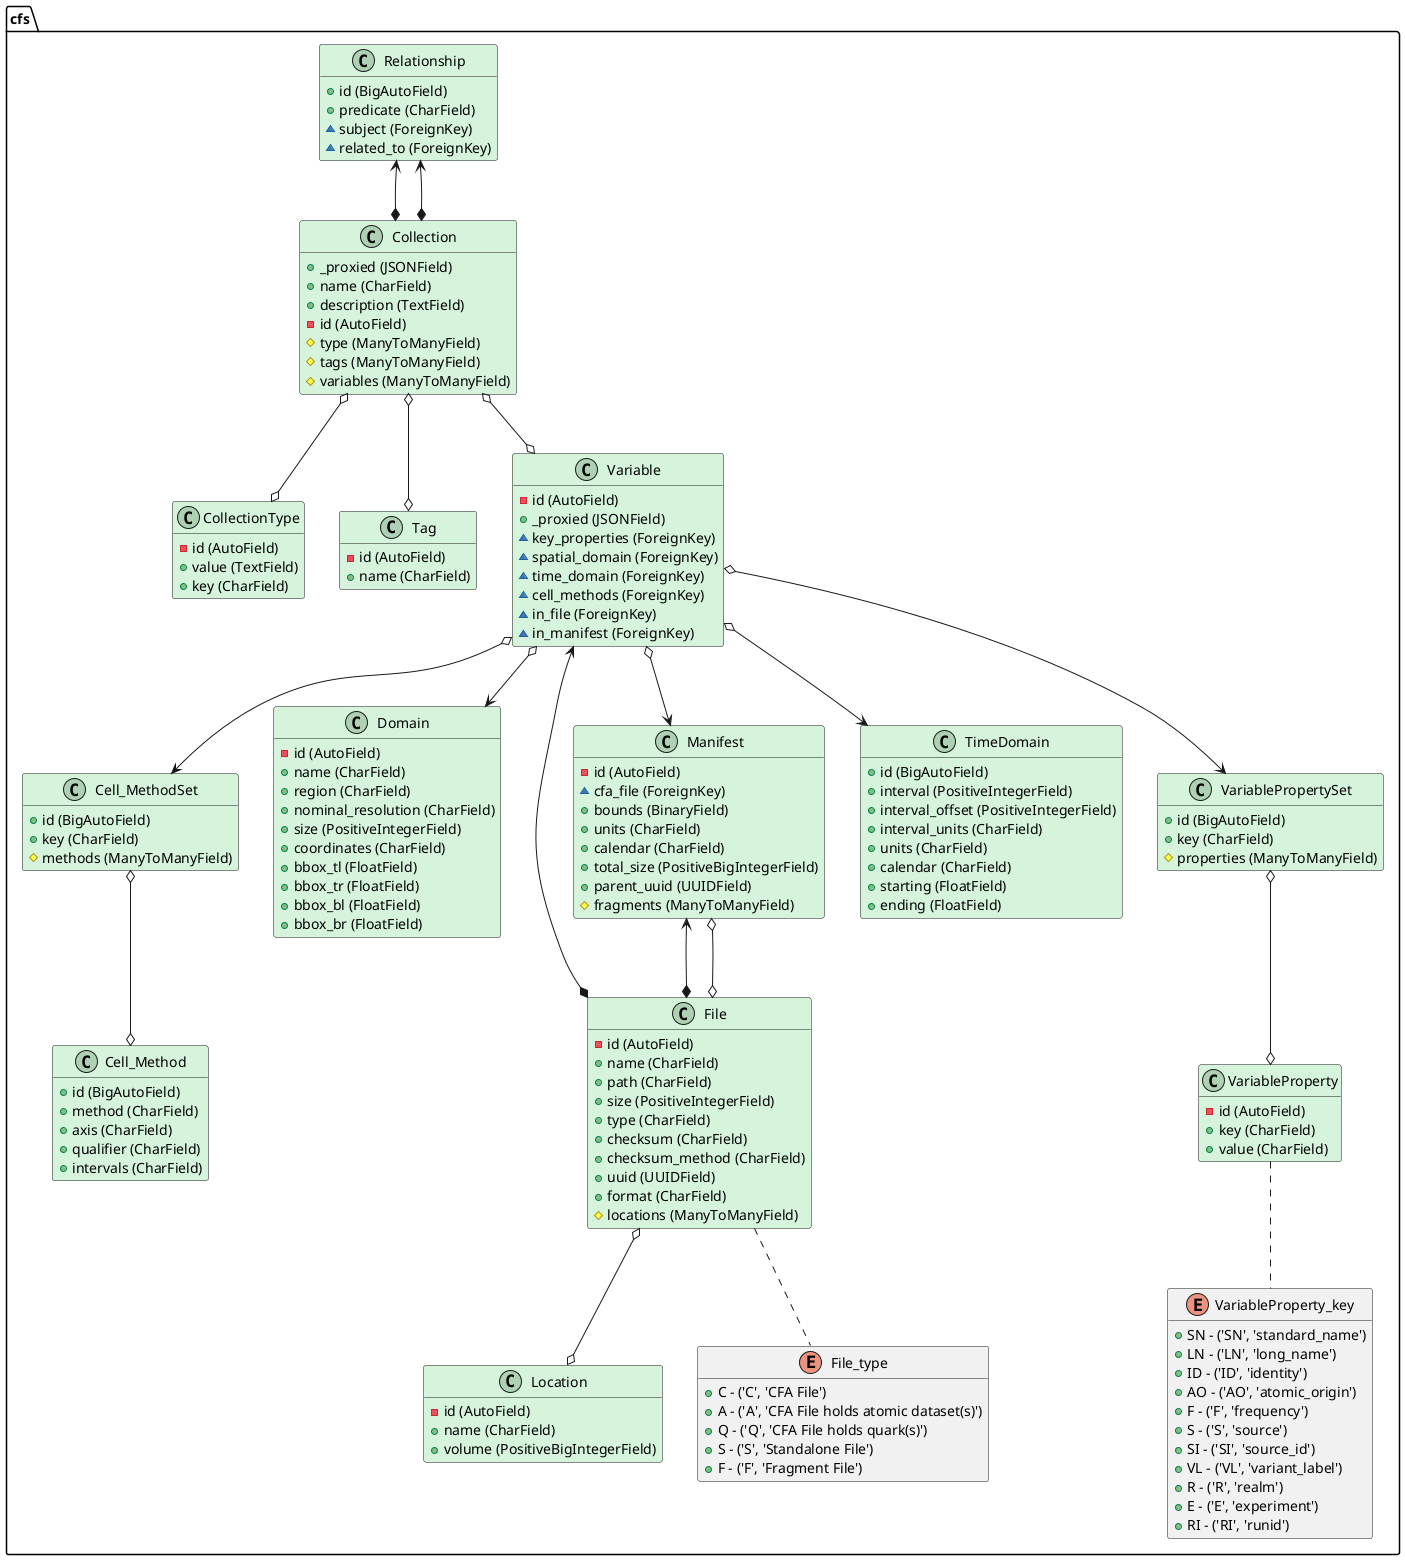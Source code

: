@startuml 
hide attributes
class cfs.Cell_Method #d6f4dc {
    + id (BigAutoField)
    + method (CharField)
    + axis (CharField)
    + qualifier (CharField)
    + intervals (CharField)
}


class cfs.Cell_MethodSet #d6f4dc {
    + id (BigAutoField)
    + key (CharField)
    # methods (ManyToManyField)
}
cfs.Cell_MethodSet o--o cfs.Cell_Method


class cfs.CollectionType #d6f4dc {
    - id (AutoField)
    + value (TextField)
    + key (CharField)
}


class cfs.Collection #d6f4dc {
    + _proxied (JSONField)
    + name (CharField)
    + description (TextField)
    - id (AutoField)
    # type (ManyToManyField)
    # tags (ManyToManyField)
    # variables (ManyToManyField)
}
cfs.Collection o--o cfs.CollectionType
cfs.Collection o--o cfs.Tag
cfs.Collection o--o cfs.Variable


class cfs.Domain #d6f4dc {
    - id (AutoField)
    + name (CharField)
    + region (CharField)
    + nominal_resolution (CharField)
    + size (PositiveIntegerField)
    + coordinates (CharField)
    + bbox_tl (FloatField)
    + bbox_tr (FloatField)
    + bbox_bl (FloatField)
    + bbox_br (FloatField)
}


class cfs.File #d6f4dc {
    - id (AutoField)
    + name (CharField)
    + path (CharField)
    + size (PositiveIntegerField)
    + type (CharField)
    + checksum (CharField)
    + checksum_method (CharField)
    + uuid (UUIDField)
    + format (CharField)
    # locations (ManyToManyField)
}
cfs.File o--o cfs.Location
cfs.File .- cfs.File_type


class cfs.Location #d6f4dc {
    - id (AutoField)
    + name (CharField)
    + volume (PositiveBigIntegerField)
}


class cfs.Manifest #d6f4dc {
    - id (AutoField)
    ~ cfa_file (ForeignKey)
    + bounds (BinaryField)
    + units (CharField)
    + calendar (CharField)
    + total_size (PositiveBigIntegerField)
    + parent_uuid (UUIDField)
    # fragments (ManyToManyField)
}
cfs.Manifest <--* cfs.File
cfs.Manifest o--o cfs.File


class cfs.Relationship #d6f4dc {
    + id (BigAutoField)
    + predicate (CharField)
    ~ subject (ForeignKey)
    ~ related_to (ForeignKey)
}
cfs.Relationship <--* cfs.Collection
cfs.Relationship <--* cfs.Collection


class cfs.Tag #d6f4dc {
    - id (AutoField)
    + name (CharField)
}


class cfs.TimeDomain #d6f4dc {
    + id (BigAutoField)
    + interval (PositiveIntegerField)
    + interval_offset (PositiveIntegerField)
    + interval_units (CharField)
    + units (CharField)
    + calendar (CharField)
    + starting (FloatField)
    + ending (FloatField)
}


class cfs.VariableProperty #d6f4dc {
    - id (AutoField)
    + key (CharField)
    + value (CharField)
}
cfs.VariableProperty .- cfs.VariableProperty_key


class cfs.VariablePropertySet #d6f4dc {
    + id (BigAutoField)
    + key (CharField)
    # properties (ManyToManyField)
}
cfs.VariablePropertySet o--o cfs.VariableProperty


class cfs.Variable #d6f4dc {
    - id (AutoField)
    + _proxied (JSONField)
    ~ key_properties (ForeignKey)
    ~ spatial_domain (ForeignKey)
    ~ time_domain (ForeignKey)
    ~ cell_methods (ForeignKey)
    ~ in_file (ForeignKey)
    ~ in_manifest (ForeignKey)
}
cfs.Variable o--> cfs.VariablePropertySet
cfs.Variable o--> cfs.Domain
cfs.Variable o--> cfs.TimeDomain
cfs.Variable o--> cfs.Cell_MethodSet
cfs.Variable <--* cfs.File
cfs.Variable o--> cfs.Manifest


enum cfs.File_type{
    + C - ('C', 'CFA File')
    + A - ('A', 'CFA File holds atomic dataset(s)')
    + Q - ('Q', 'CFA File holds quark(s)')
    + S - ('S', 'Standalone File')
    + F - ('F', 'Fragment File')
}

enum cfs.VariableProperty_key{
    + SN - ('SN', 'standard_name')
    + LN - ('LN', 'long_name')
    + ID - ('ID', 'identity')
    + AO - ('AO', 'atomic_origin')
    + F - ('F', 'frequency')
    + S - ('S', 'source')
    + SI - ('SI', 'source_id')
    + VL - ('VL', 'variant_label')
    + R - ('R', 'realm')
    + E - ('E', 'experiment')
    + RI - ('RI', 'runid')
}

@enduml
